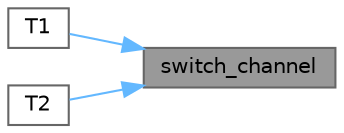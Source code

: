 digraph "switch_channel"
{
 // INTERACTIVE_SVG=YES
 // LATEX_PDF_SIZE
  bgcolor="transparent";
  edge [fontname=Helvetica,fontsize=10,labelfontname=Helvetica,labelfontsize=10];
  node [fontname=Helvetica,fontsize=10,shape=box,height=0.2,width=0.4];
  rankdir="RL";
  Node1 [id="Node000001",label="switch_channel",height=0.2,width=0.4,color="gray40", fillcolor="grey60", style="filled", fontcolor="black",tooltip=" "];
  Node1 -> Node2 [id="edge1_Node000001_Node000002",dir="back",color="steelblue1",style="solid",tooltip=" "];
  Node2 [id="Node000002",label="T1",height=0.2,width=0.4,color="grey40", fillcolor="white", style="filled",URL="$db/d7d/symmetry__transformations_8hpp.html#aec10c7c2fae276227544e207cbd802d0",tooltip="exchange incoming legs"];
  Node1 -> Node3 [id="edge2_Node000001_Node000003",dir="back",color="steelblue1",style="solid",tooltip=" "];
  Node3 [id="Node000003",label="T2",height=0.2,width=0.4,color="grey40", fillcolor="white", style="filled",URL="$db/d7d/symmetry__transformations_8hpp.html#a689a60d7c45398774777d3cba59a88d9",tooltip="exchange outgoing lines"];
}
